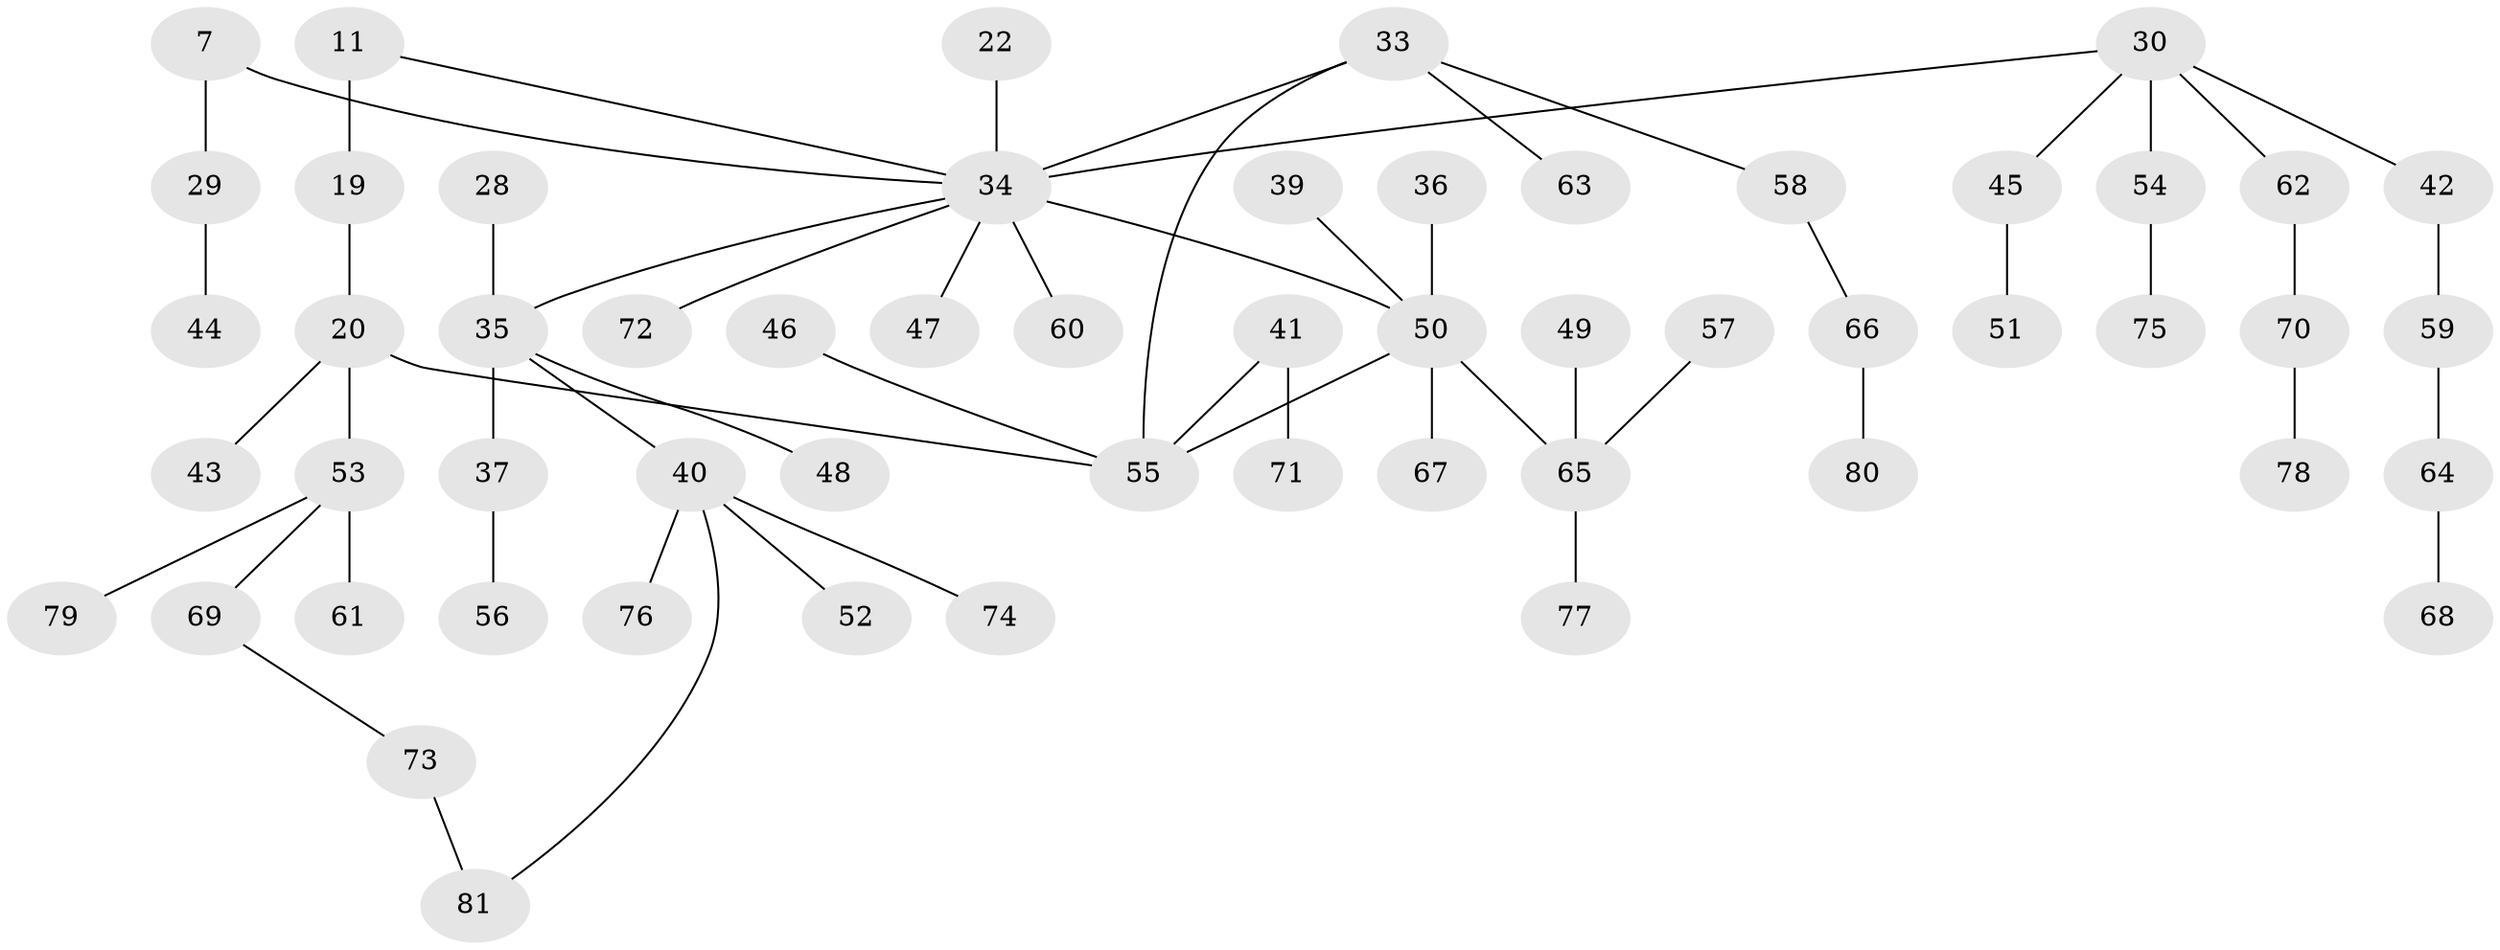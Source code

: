 // original degree distribution, {6: 0.024691358024691357, 5: 0.037037037037037035, 2: 0.2962962962962963, 3: 0.12345679012345678, 4: 0.08641975308641975, 1: 0.43209876543209874}
// Generated by graph-tools (version 1.1) at 2025/45/03/04/25 21:45:14]
// undirected, 56 vertices, 58 edges
graph export_dot {
graph [start="1"]
  node [color=gray90,style=filled];
  7 [super="+5"];
  11;
  19;
  20;
  22;
  28;
  29;
  30 [super="+23"];
  33 [super="+17"];
  34 [super="+3+6+9"];
  35 [super="+1+15+26"];
  36;
  37;
  39;
  40 [super="+18"];
  41;
  42;
  43;
  44;
  45;
  46;
  47;
  48;
  49;
  50 [super="+14+32"];
  51;
  52;
  53;
  54;
  55 [super="+38"];
  56;
  57;
  58;
  59;
  60;
  61;
  62;
  63;
  64;
  65 [super="+31"];
  66;
  67;
  68;
  69;
  70;
  71;
  72;
  73;
  74;
  75;
  76;
  77;
  78;
  79;
  80;
  81;
  7 -- 29;
  7 -- 34;
  11 -- 19;
  11 -- 34;
  19 -- 20;
  20 -- 43;
  20 -- 53;
  20 -- 55;
  22 -- 34;
  28 -- 35;
  29 -- 44;
  30 -- 62;
  30 -- 34;
  30 -- 54;
  30 -- 42;
  30 -- 45;
  33 -- 34;
  33 -- 55;
  33 -- 58;
  33 -- 63;
  34 -- 35;
  34 -- 47;
  34 -- 60;
  34 -- 72;
  34 -- 50 [weight=2];
  35 -- 37;
  35 -- 40;
  35 -- 48;
  36 -- 50;
  37 -- 56;
  39 -- 50;
  40 -- 74;
  40 -- 81;
  40 -- 52;
  40 -- 76;
  41 -- 71;
  41 -- 55;
  42 -- 59;
  45 -- 51;
  46 -- 55;
  49 -- 65;
  50 -- 55;
  50 -- 67;
  50 -- 65;
  53 -- 61;
  53 -- 69;
  53 -- 79;
  54 -- 75;
  57 -- 65;
  58 -- 66;
  59 -- 64;
  62 -- 70;
  64 -- 68;
  65 -- 77;
  66 -- 80;
  69 -- 73;
  70 -- 78;
  73 -- 81;
}
